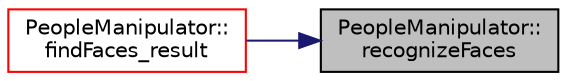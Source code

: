 digraph "PeopleManipulator::recognizeFaces"
{
 // LATEX_PDF_SIZE
  edge [fontname="Helvetica",fontsize="10",labelfontname="Helvetica",labelfontsize="10"];
  node [fontname="Helvetica",fontsize="10",shape=record];
  rankdir="RL";
  Node1 [label="PeopleManipulator::\lrecognizeFaces",height=0.2,width=0.4,color="black", fillcolor="grey75", style="filled", fontcolor="black",tooltip=" "];
  Node1 -> Node2 [dir="back",color="midnightblue",fontsize="10",style="solid",fontname="Helvetica"];
  Node2 [label="PeopleManipulator::\lfindFaces_result",height=0.2,width=0.4,color="red", fillcolor="white", style="filled",URL="$class_people_manipulator.html#a39c77c5844b6c0b6fb139063b73722ea",tooltip=" "];
}
